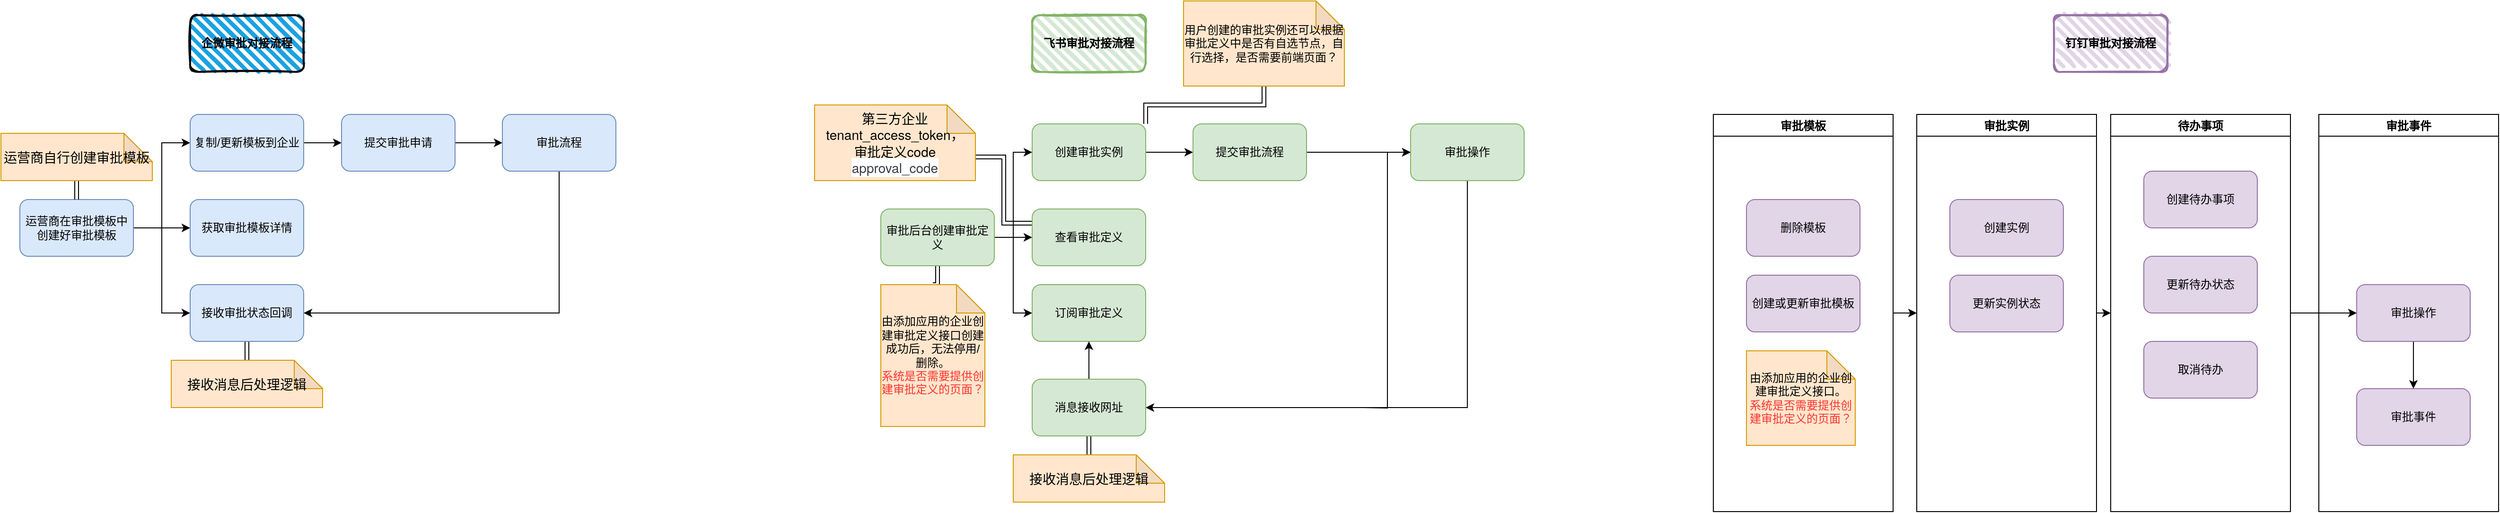 <mxfile version="20.4.0" type="github">
  <diagram id="g9LA6DK14ZpazoE-_L1j" name="第 1 页">
    <mxGraphModel dx="3189" dy="796" grid="1" gridSize="10" guides="1" tooltips="1" connect="1" arrows="1" fold="1" page="1" pageScale="1" pageWidth="900" pageHeight="1600" math="0" shadow="0">
      <root>
        <mxCell id="0" />
        <mxCell id="1" parent="0" />
        <mxCell id="-MSb4vBC7b3buUE4V8KC-12" style="edgeStyle=orthogonalEdgeStyle;rounded=0;orthogonalLoop=1;jettySize=auto;html=1;exitX=1;exitY=0.5;exitDx=0;exitDy=0;entryX=0;entryY=0.5;entryDx=0;entryDy=0;" edge="1" parent="1" source="-MSb4vBC7b3buUE4V8KC-4" target="-MSb4vBC7b3buUE4V8KC-39">
          <mxGeometry relative="1" as="geometry">
            <mxPoint x="-150" y="230" as="targetPoint" />
          </mxGeometry>
        </mxCell>
        <mxCell id="-MSb4vBC7b3buUE4V8KC-32" style="edgeStyle=orthogonalEdgeStyle;rounded=0;orthogonalLoop=1;jettySize=auto;html=1;exitX=1;exitY=0;exitDx=0;exitDy=0;entryX=0.5;entryY=1;entryDx=0;entryDy=0;entryPerimeter=0;fontColor=#000000;shape=link;" edge="1" parent="1" source="-MSb4vBC7b3buUE4V8KC-4" target="-MSb4vBC7b3buUE4V8KC-31">
          <mxGeometry relative="1" as="geometry" />
        </mxCell>
        <mxCell id="-MSb4vBC7b3buUE4V8KC-4" value="创建审批实例" style="rounded=1;whiteSpace=wrap;html=1;fillColor=#d5e8d4;strokeColor=#82b366;" vertex="1" parent="1">
          <mxGeometry x="-420" y="200" width="120" height="60" as="geometry" />
        </mxCell>
        <mxCell id="-MSb4vBC7b3buUE4V8KC-8" style="rounded=0;orthogonalLoop=1;jettySize=auto;html=1;exitX=1;exitY=0.5;exitDx=0;exitDy=0;entryX=0;entryY=0.5;entryDx=0;entryDy=0;edgeStyle=orthogonalEdgeStyle;" edge="1" parent="1" source="-MSb4vBC7b3buUE4V8KC-5" target="-MSb4vBC7b3buUE4V8KC-4">
          <mxGeometry relative="1" as="geometry" />
        </mxCell>
        <mxCell id="-MSb4vBC7b3buUE4V8KC-9" style="edgeStyle=orthogonalEdgeStyle;rounded=0;orthogonalLoop=1;jettySize=auto;html=1;exitX=1;exitY=0.5;exitDx=0;exitDy=0;" edge="1" parent="1" source="-MSb4vBC7b3buUE4V8KC-5" target="-MSb4vBC7b3buUE4V8KC-7">
          <mxGeometry relative="1" as="geometry" />
        </mxCell>
        <mxCell id="-MSb4vBC7b3buUE4V8KC-10" style="edgeStyle=orthogonalEdgeStyle;rounded=0;orthogonalLoop=1;jettySize=auto;html=1;exitX=1;exitY=0.5;exitDx=0;exitDy=0;entryX=0;entryY=0.5;entryDx=0;entryDy=0;" edge="1" parent="1" source="-MSb4vBC7b3buUE4V8KC-5" target="-MSb4vBC7b3buUE4V8KC-6">
          <mxGeometry relative="1" as="geometry" />
        </mxCell>
        <mxCell id="-MSb4vBC7b3buUE4V8KC-24" style="edgeStyle=orthogonalEdgeStyle;rounded=0;orthogonalLoop=1;jettySize=auto;html=1;exitX=0.5;exitY=1;exitDx=0;exitDy=0;fontColor=#000000;shape=link;" edge="1" parent="1" source="-MSb4vBC7b3buUE4V8KC-5" target="-MSb4vBC7b3buUE4V8KC-19">
          <mxGeometry relative="1" as="geometry" />
        </mxCell>
        <mxCell id="-MSb4vBC7b3buUE4V8KC-5" value="审批后台创建审批定义" style="rounded=1;whiteSpace=wrap;html=1;fillColor=#d5e8d4;strokeColor=#82b366;" vertex="1" parent="1">
          <mxGeometry x="-580" y="290" width="120" height="60" as="geometry" />
        </mxCell>
        <mxCell id="-MSb4vBC7b3buUE4V8KC-6" value="订阅审批定义" style="rounded=1;whiteSpace=wrap;html=1;fillColor=#d5e8d4;strokeColor=#82b366;" vertex="1" parent="1">
          <mxGeometry x="-420" y="370" width="120" height="60" as="geometry" />
        </mxCell>
        <mxCell id="-MSb4vBC7b3buUE4V8KC-28" style="edgeStyle=orthogonalEdgeStyle;rounded=0;orthogonalLoop=1;jettySize=auto;html=1;exitX=0;exitY=0.25;exitDx=0;exitDy=0;entryX=0;entryY=0;entryDx=170;entryDy=55;entryPerimeter=0;fontColor=#000000;shape=link;" edge="1" parent="1" source="-MSb4vBC7b3buUE4V8KC-7" target="-MSb4vBC7b3buUE4V8KC-21">
          <mxGeometry relative="1" as="geometry" />
        </mxCell>
        <mxCell id="-MSb4vBC7b3buUE4V8KC-7" value="查看审批定义" style="rounded=1;whiteSpace=wrap;html=1;fillColor=#d5e8d4;strokeColor=#82b366;" vertex="1" parent="1">
          <mxGeometry x="-420" y="290" width="120" height="60" as="geometry" />
        </mxCell>
        <mxCell id="-MSb4vBC7b3buUE4V8KC-14" style="edgeStyle=orthogonalEdgeStyle;rounded=0;orthogonalLoop=1;jettySize=auto;html=1;exitX=0.5;exitY=1;exitDx=0;exitDy=0;entryX=1;entryY=0.5;entryDx=0;entryDy=0;" edge="1" parent="1" source="-MSb4vBC7b3buUE4V8KC-11" target="-MSb4vBC7b3buUE4V8KC-13">
          <mxGeometry relative="1" as="geometry" />
        </mxCell>
        <mxCell id="-MSb4vBC7b3buUE4V8KC-11" value="审批操作" style="rounded=1;whiteSpace=wrap;html=1;fillColor=#d5e8d4;strokeColor=#82b366;" vertex="1" parent="1">
          <mxGeometry x="-20" y="200" width="120" height="60" as="geometry" />
        </mxCell>
        <mxCell id="-MSb4vBC7b3buUE4V8KC-15" style="edgeStyle=orthogonalEdgeStyle;rounded=0;orthogonalLoop=1;jettySize=auto;html=1;exitX=0.5;exitY=0;exitDx=0;exitDy=0;entryX=0.5;entryY=1;entryDx=0;entryDy=0;" edge="1" parent="1" source="-MSb4vBC7b3buUE4V8KC-13" target="-MSb4vBC7b3buUE4V8KC-6">
          <mxGeometry relative="1" as="geometry" />
        </mxCell>
        <mxCell id="-MSb4vBC7b3buUE4V8KC-26" style="edgeStyle=orthogonalEdgeStyle;rounded=0;orthogonalLoop=1;jettySize=auto;html=1;exitX=0.5;exitY=1;exitDx=0;exitDy=0;entryX=0.5;entryY=0;entryDx=0;entryDy=0;entryPerimeter=0;fontColor=#000000;shape=link;" edge="1" parent="1" source="-MSb4vBC7b3buUE4V8KC-13" target="-MSb4vBC7b3buUE4V8KC-25">
          <mxGeometry relative="1" as="geometry" />
        </mxCell>
        <mxCell id="-MSb4vBC7b3buUE4V8KC-13" value="消息接收网址" style="rounded=1;whiteSpace=wrap;html=1;fillColor=#d5e8d4;strokeColor=#82b366;" vertex="1" parent="1">
          <mxGeometry x="-420" y="470" width="120" height="60" as="geometry" />
        </mxCell>
        <mxCell id="-MSb4vBC7b3buUE4V8KC-17" value="&lt;b&gt;飞书审批对接流程&lt;/b&gt;" style="rounded=1;whiteSpace=wrap;html=1;strokeWidth=2;fillWeight=4;hachureGap=8;hachureAngle=45;fillColor=#d5e8d4;sketch=1;strokeColor=#82b366;" vertex="1" parent="1">
          <mxGeometry x="-420" y="85" width="120" height="60" as="geometry" />
        </mxCell>
        <mxCell id="-MSb4vBC7b3buUE4V8KC-19" value="由添加应用的企业创建审批定义接口创建成功后，无法停用/删除。&lt;br&gt;&lt;font style=&quot;&quot; color=&quot;#ff3333&quot;&gt;系统是否需要提供创建审批定义的页面？&lt;/font&gt;" style="shape=note;whiteSpace=wrap;html=1;backgroundOutline=1;darkOpacity=0.05;fillColor=#ffe6cc;strokeColor=#d79b00;" vertex="1" parent="1">
          <mxGeometry x="-580" y="370" width="110" height="150" as="geometry" />
        </mxCell>
        <mxCell id="-MSb4vBC7b3buUE4V8KC-21" value="&lt;span style=&quot;font-family: &amp;quot;Helvetica Neue&amp;quot;, Helvetica, &amp;quot;PingFang SC&amp;quot;, &amp;quot;Microsoft YaHei&amp;quot;, Tahoma, Arial, -apple-system, BlinkMacSystemFont, &amp;quot;Segoe UI&amp;quot;, Roboto, &amp;quot;Noto Sans&amp;quot;, sans-serif, &amp;quot;Apple Color Emoji&amp;quot;, &amp;quot;Segoe UI Emoji&amp;quot;, &amp;quot;Segoe UI Symbol&amp;quot;, &amp;quot;Noto Color Emoji&amp;quot;; font-size: 14px; text-align: start;&quot;&gt;第三方企业tenant_access_token，&lt;br&gt;审批定义code&lt;br&gt;&lt;/span&gt;&lt;span style=&quot;color: rgb(55, 60, 67); font-family: &amp;quot;Helvetica Neue&amp;quot;, Helvetica, &amp;quot;PingFang SC&amp;quot;, &amp;quot;Microsoft YaHei&amp;quot;, Tahoma, Arial, -apple-system, BlinkMacSystemFont, &amp;quot;Segoe UI&amp;quot;, Roboto, &amp;quot;Noto Sans&amp;quot;, sans-serif, &amp;quot;Apple Color Emoji&amp;quot;, &amp;quot;Segoe UI Emoji&amp;quot;, &amp;quot;Segoe UI Symbol&amp;quot;, &amp;quot;Noto Color Emoji&amp;quot;; font-size: 14px; text-align: left; background-color: rgb(255, 255, 255);&quot;&gt;approval_code&lt;/span&gt;&lt;span style=&quot;font-family: &amp;quot;Helvetica Neue&amp;quot;, Helvetica, &amp;quot;PingFang SC&amp;quot;, &amp;quot;Microsoft YaHei&amp;quot;, Tahoma, Arial, -apple-system, BlinkMacSystemFont, &amp;quot;Segoe UI&amp;quot;, Roboto, &amp;quot;Noto Sans&amp;quot;, sans-serif, &amp;quot;Apple Color Emoji&amp;quot;, &amp;quot;Segoe UI Emoji&amp;quot;, &amp;quot;Segoe UI Symbol&amp;quot;, &amp;quot;Noto Color Emoji&amp;quot;; font-size: 14px; text-align: start;&quot;&gt;&lt;br&gt;&lt;/span&gt;" style="shape=note;whiteSpace=wrap;html=1;backgroundOutline=1;darkOpacity=0.05;fillColor=#ffe6cc;strokeColor=#d79b00;" vertex="1" parent="1">
          <mxGeometry x="-650" y="180" width="170" height="80" as="geometry" />
        </mxCell>
        <mxCell id="-MSb4vBC7b3buUE4V8KC-25" value="&lt;span style=&quot;font-family: &amp;quot;Helvetica Neue&amp;quot;, Helvetica, &amp;quot;PingFang SC&amp;quot;, &amp;quot;Microsoft YaHei&amp;quot;, Tahoma, Arial, -apple-system, BlinkMacSystemFont, &amp;quot;Segoe UI&amp;quot;, Roboto, &amp;quot;Noto Sans&amp;quot;, sans-serif, &amp;quot;Apple Color Emoji&amp;quot;, &amp;quot;Segoe UI Emoji&amp;quot;, &amp;quot;Segoe UI Symbol&amp;quot;, &amp;quot;Noto Color Emoji&amp;quot;; font-size: 14px; text-align: start;&quot;&gt;接收消息后处理逻辑&lt;br&gt;&lt;/span&gt;" style="shape=note;whiteSpace=wrap;html=1;backgroundOutline=1;darkOpacity=0.05;fillColor=#ffe6cc;strokeColor=#d79b00;" vertex="1" parent="1">
          <mxGeometry x="-440" y="550" width="160" height="50" as="geometry" />
        </mxCell>
        <mxCell id="-MSb4vBC7b3buUE4V8KC-31" value="用户创建的审批实例还可以根据审批定义中是否有自选节点，自行选择，是否需要前端页面？" style="shape=note;whiteSpace=wrap;html=1;backgroundOutline=1;darkOpacity=0.05;fillColor=#ffe6cc;strokeColor=#d79b00;" vertex="1" parent="1">
          <mxGeometry x="-260" y="70" width="170" height="90" as="geometry" />
        </mxCell>
        <mxCell id="-MSb4vBC7b3buUE4V8KC-33" value="&lt;b&gt;企微审批对接流程&lt;/b&gt;" style="rounded=1;whiteSpace=wrap;html=1;strokeWidth=2;fillWeight=4;hachureGap=8;hachureAngle=45;fillColor=#1ba1e2;sketch=1;labelBackgroundColor=none;fontColor=#000000;" vertex="1" parent="1">
          <mxGeometry x="-1310" y="85" width="120" height="60" as="geometry" />
        </mxCell>
        <mxCell id="-MSb4vBC7b3buUE4V8KC-49" style="edgeStyle=orthogonalEdgeStyle;rounded=0;orthogonalLoop=1;jettySize=auto;html=1;exitX=1;exitY=0.5;exitDx=0;exitDy=0;entryX=0;entryY=0.5;entryDx=0;entryDy=0;fontColor=#000000;" edge="1" parent="1" source="-MSb4vBC7b3buUE4V8KC-34" target="-MSb4vBC7b3buUE4V8KC-35">
          <mxGeometry relative="1" as="geometry" />
        </mxCell>
        <mxCell id="-MSb4vBC7b3buUE4V8KC-50" style="edgeStyle=orthogonalEdgeStyle;rounded=0;orthogonalLoop=1;jettySize=auto;html=1;exitX=1;exitY=0.5;exitDx=0;exitDy=0;entryX=0;entryY=0.5;entryDx=0;entryDy=0;fontColor=#000000;" edge="1" parent="1" source="-MSb4vBC7b3buUE4V8KC-34" target="-MSb4vBC7b3buUE4V8KC-36">
          <mxGeometry relative="1" as="geometry" />
        </mxCell>
        <mxCell id="-MSb4vBC7b3buUE4V8KC-52" style="edgeStyle=orthogonalEdgeStyle;rounded=0;orthogonalLoop=1;jettySize=auto;html=1;exitX=1;exitY=0.5;exitDx=0;exitDy=0;entryX=0;entryY=0.5;entryDx=0;entryDy=0;fontColor=#000000;" edge="1" parent="1" source="-MSb4vBC7b3buUE4V8KC-34" target="-MSb4vBC7b3buUE4V8KC-51">
          <mxGeometry relative="1" as="geometry" />
        </mxCell>
        <mxCell id="-MSb4vBC7b3buUE4V8KC-34" value="运营商在审批模板中创建好审批模板" style="rounded=1;whiteSpace=wrap;html=1;labelBackgroundColor=none;fillColor=#dae8fc;strokeColor=#6c8ebf;" vertex="1" parent="1">
          <mxGeometry x="-1490" y="280" width="120" height="60" as="geometry" />
        </mxCell>
        <mxCell id="-MSb4vBC7b3buUE4V8KC-47" style="edgeStyle=orthogonalEdgeStyle;rounded=0;orthogonalLoop=1;jettySize=auto;html=1;exitX=1;exitY=0.5;exitDx=0;exitDy=0;entryX=0;entryY=0.5;entryDx=0;entryDy=0;fontColor=#000000;" edge="1" parent="1" source="-MSb4vBC7b3buUE4V8KC-35" target="-MSb4vBC7b3buUE4V8KC-37">
          <mxGeometry relative="1" as="geometry" />
        </mxCell>
        <mxCell id="-MSb4vBC7b3buUE4V8KC-35" value="复制/更新模板到企业" style="rounded=1;whiteSpace=wrap;html=1;labelBackgroundColor=none;fillColor=#dae8fc;strokeColor=#6c8ebf;" vertex="1" parent="1">
          <mxGeometry x="-1310" y="190" width="120" height="60" as="geometry" />
        </mxCell>
        <mxCell id="-MSb4vBC7b3buUE4V8KC-36" value="获取审批模板详情" style="rounded=1;whiteSpace=wrap;html=1;labelBackgroundColor=none;fillColor=#dae8fc;strokeColor=#6c8ebf;" vertex="1" parent="1">
          <mxGeometry x="-1310" y="280" width="120" height="60" as="geometry" />
        </mxCell>
        <mxCell id="-MSb4vBC7b3buUE4V8KC-48" style="edgeStyle=orthogonalEdgeStyle;rounded=0;orthogonalLoop=1;jettySize=auto;html=1;exitX=1;exitY=0.5;exitDx=0;exitDy=0;entryX=0;entryY=0.5;entryDx=0;entryDy=0;fontColor=#000000;" edge="1" parent="1" source="-MSb4vBC7b3buUE4V8KC-37" target="-MSb4vBC7b3buUE4V8KC-45">
          <mxGeometry relative="1" as="geometry" />
        </mxCell>
        <mxCell id="-MSb4vBC7b3buUE4V8KC-37" value="提交审批申请" style="rounded=1;whiteSpace=wrap;html=1;labelBackgroundColor=none;fillColor=#dae8fc;strokeColor=#6c8ebf;" vertex="1" parent="1">
          <mxGeometry x="-1150" y="190" width="120" height="60" as="geometry" />
        </mxCell>
        <mxCell id="-MSb4vBC7b3buUE4V8KC-43" style="edgeStyle=orthogonalEdgeStyle;rounded=0;orthogonalLoop=1;jettySize=auto;html=1;exitX=1;exitY=0.5;exitDx=0;exitDy=0;fontColor=#000000;" edge="1" parent="1" source="-MSb4vBC7b3buUE4V8KC-39" target="-MSb4vBC7b3buUE4V8KC-11">
          <mxGeometry relative="1" as="geometry" />
        </mxCell>
        <mxCell id="-MSb4vBC7b3buUE4V8KC-39" value="提交审批流程" style="rounded=1;whiteSpace=wrap;html=1;fillColor=#d5e8d4;strokeColor=#82b366;" vertex="1" parent="1">
          <mxGeometry x="-250" y="200" width="120" height="60" as="geometry" />
        </mxCell>
        <mxCell id="-MSb4vBC7b3buUE4V8KC-53" style="edgeStyle=orthogonalEdgeStyle;rounded=0;orthogonalLoop=1;jettySize=auto;html=1;exitX=0.5;exitY=1;exitDx=0;exitDy=0;entryX=1;entryY=0.5;entryDx=0;entryDy=0;fontColor=#000000;" edge="1" parent="1" source="-MSb4vBC7b3buUE4V8KC-45" target="-MSb4vBC7b3buUE4V8KC-51">
          <mxGeometry relative="1" as="geometry" />
        </mxCell>
        <mxCell id="-MSb4vBC7b3buUE4V8KC-45" value="审批流程" style="rounded=1;whiteSpace=wrap;html=1;labelBackgroundColor=none;fillColor=#dae8fc;strokeColor=#6c8ebf;" vertex="1" parent="1">
          <mxGeometry x="-980" y="190" width="120" height="60" as="geometry" />
        </mxCell>
        <mxCell id="-MSb4vBC7b3buUE4V8KC-46" style="edgeStyle=orthogonalEdgeStyle;rounded=0;orthogonalLoop=1;jettySize=auto;html=1;entryX=0;entryY=0.5;entryDx=0;entryDy=0;" edge="1" parent="1" target="-MSb4vBC7b3buUE4V8KC-11">
          <mxGeometry relative="1" as="geometry">
            <mxPoint x="-70" y="500" as="sourcePoint" />
            <mxPoint x="20" y="410" as="targetPoint" />
          </mxGeometry>
        </mxCell>
        <mxCell id="-MSb4vBC7b3buUE4V8KC-55" style="edgeStyle=orthogonalEdgeStyle;rounded=0;orthogonalLoop=1;jettySize=auto;html=1;exitX=0.5;exitY=1;exitDx=0;exitDy=0;entryX=0.5;entryY=0;entryDx=0;entryDy=0;entryPerimeter=0;fontColor=#000000;shape=link;" edge="1" parent="1" source="-MSb4vBC7b3buUE4V8KC-51" target="-MSb4vBC7b3buUE4V8KC-54">
          <mxGeometry relative="1" as="geometry" />
        </mxCell>
        <mxCell id="-MSb4vBC7b3buUE4V8KC-51" value="接收审批状态回调" style="rounded=1;whiteSpace=wrap;html=1;labelBackgroundColor=none;fillColor=#dae8fc;strokeColor=#6c8ebf;" vertex="1" parent="1">
          <mxGeometry x="-1310" y="370" width="120" height="60" as="geometry" />
        </mxCell>
        <mxCell id="-MSb4vBC7b3buUE4V8KC-54" value="&lt;span style=&quot;font-family: &amp;quot;Helvetica Neue&amp;quot;, Helvetica, &amp;quot;PingFang SC&amp;quot;, &amp;quot;Microsoft YaHei&amp;quot;, Tahoma, Arial, -apple-system, BlinkMacSystemFont, &amp;quot;Segoe UI&amp;quot;, Roboto, &amp;quot;Noto Sans&amp;quot;, sans-serif, &amp;quot;Apple Color Emoji&amp;quot;, &amp;quot;Segoe UI Emoji&amp;quot;, &amp;quot;Segoe UI Symbol&amp;quot;, &amp;quot;Noto Color Emoji&amp;quot;; font-size: 14px; text-align: start;&quot;&gt;接收消息后处理逻辑&lt;br&gt;&lt;/span&gt;" style="shape=note;whiteSpace=wrap;html=1;backgroundOutline=1;darkOpacity=0.05;fillColor=#ffe6cc;strokeColor=#d79b00;" vertex="1" parent="1">
          <mxGeometry x="-1330" y="450" width="160" height="50" as="geometry" />
        </mxCell>
        <mxCell id="-MSb4vBC7b3buUE4V8KC-57" style="edgeStyle=orthogonalEdgeStyle;shape=link;rounded=0;orthogonalLoop=1;jettySize=auto;html=1;exitX=0.5;exitY=1;exitDx=0;exitDy=0;exitPerimeter=0;entryX=0.5;entryY=0;entryDx=0;entryDy=0;fontColor=#000000;" edge="1" parent="1" source="-MSb4vBC7b3buUE4V8KC-56" target="-MSb4vBC7b3buUE4V8KC-34">
          <mxGeometry relative="1" as="geometry" />
        </mxCell>
        <mxCell id="-MSb4vBC7b3buUE4V8KC-56" value="&lt;span style=&quot;font-family: &amp;quot;Helvetica Neue&amp;quot;, Helvetica, &amp;quot;PingFang SC&amp;quot;, &amp;quot;Microsoft YaHei&amp;quot;, Tahoma, Arial, -apple-system, BlinkMacSystemFont, &amp;quot;Segoe UI&amp;quot;, Roboto, &amp;quot;Noto Sans&amp;quot;, sans-serif, &amp;quot;Apple Color Emoji&amp;quot;, &amp;quot;Segoe UI Emoji&amp;quot;, &amp;quot;Segoe UI Symbol&amp;quot;, &amp;quot;Noto Color Emoji&amp;quot;; font-size: 14px; text-align: start;&quot;&gt;运营商自行创建审批模板&lt;br&gt;&lt;/span&gt;" style="shape=note;whiteSpace=wrap;html=1;backgroundOutline=1;darkOpacity=0.05;fillColor=#ffe6cc;strokeColor=#d79b00;" vertex="1" parent="1">
          <mxGeometry x="-1510" y="210" width="160" height="50" as="geometry" />
        </mxCell>
        <mxCell id="-MSb4vBC7b3buUE4V8KC-58" value="&lt;b&gt;钉钉审批对接流程&lt;/b&gt;" style="rounded=1;whiteSpace=wrap;html=1;strokeWidth=2;fillWeight=4;hachureGap=8;hachureAngle=45;fillColor=#e1d5e7;sketch=1;labelBackgroundColor=none;strokeColor=#9673a6;" vertex="1" parent="1">
          <mxGeometry x="660" y="85" width="120" height="60" as="geometry" />
        </mxCell>
        <mxCell id="-MSb4vBC7b3buUE4V8KC-59" value="创建或更新审批模板" style="rounded=1;whiteSpace=wrap;html=1;labelBackgroundColor=none;fillColor=#e1d5e7;strokeColor=#9673a6;" vertex="1" parent="1">
          <mxGeometry x="335" y="360" width="120" height="60" as="geometry" />
        </mxCell>
        <mxCell id="-MSb4vBC7b3buUE4V8KC-60" value="创建实例" style="rounded=1;whiteSpace=wrap;html=1;labelBackgroundColor=none;fillColor=#e1d5e7;strokeColor=#9673a6;" vertex="1" parent="1">
          <mxGeometry x="550" y="280" width="120" height="60" as="geometry" />
        </mxCell>
        <mxCell id="-MSb4vBC7b3buUE4V8KC-61" value="更新实例状态" style="rounded=1;whiteSpace=wrap;html=1;labelBackgroundColor=none;fillColor=#e1d5e7;strokeColor=#9673a6;" vertex="1" parent="1">
          <mxGeometry x="550" y="360" width="120" height="60" as="geometry" />
        </mxCell>
        <mxCell id="-MSb4vBC7b3buUE4V8KC-64" value="审批事件" style="rounded=1;whiteSpace=wrap;html=1;labelBackgroundColor=none;fillColor=#e1d5e7;strokeColor=#9673a6;" vertex="1" parent="1">
          <mxGeometry x="980" y="480" width="120" height="60" as="geometry" />
        </mxCell>
        <mxCell id="-MSb4vBC7b3buUE4V8KC-65" value="由添加应用的企业创建审批定义接口。&lt;br&gt;&lt;font style=&quot;&quot; color=&quot;#ff3333&quot;&gt;系统是否需要提供创建审批定义的页面？&lt;/font&gt;" style="shape=note;whiteSpace=wrap;html=1;backgroundOutline=1;darkOpacity=0.05;fillColor=#ffe6cc;strokeColor=#d79b00;" vertex="1" parent="1">
          <mxGeometry x="335" y="440" width="115" height="100" as="geometry" />
        </mxCell>
        <mxCell id="-MSb4vBC7b3buUE4V8KC-77" style="edgeStyle=orthogonalEdgeStyle;rounded=0;orthogonalLoop=1;jettySize=auto;html=1;exitX=0.5;exitY=1;exitDx=0;exitDy=0;fontColor=#000000;" edge="1" parent="1" source="-MSb4vBC7b3buUE4V8KC-68" target="-MSb4vBC7b3buUE4V8KC-64">
          <mxGeometry relative="1" as="geometry" />
        </mxCell>
        <mxCell id="-MSb4vBC7b3buUE4V8KC-68" value="审批操作" style="rounded=1;whiteSpace=wrap;html=1;labelBackgroundColor=none;fillColor=#e1d5e7;strokeColor=#9673a6;" vertex="1" parent="1">
          <mxGeometry x="980" y="370" width="120" height="60" as="geometry" />
        </mxCell>
        <mxCell id="-MSb4vBC7b3buUE4V8KC-78" style="edgeStyle=orthogonalEdgeStyle;rounded=0;orthogonalLoop=1;jettySize=auto;html=1;exitX=1;exitY=0.5;exitDx=0;exitDy=0;entryX=0;entryY=0.5;entryDx=0;entryDy=0;fontColor=#000000;" edge="1" parent="1" source="-MSb4vBC7b3buUE4V8KC-69" target="-MSb4vBC7b3buUE4V8KC-74">
          <mxGeometry relative="1" as="geometry" />
        </mxCell>
        <mxCell id="-MSb4vBC7b3buUE4V8KC-69" value="审批模板" style="swimlane;labelBackgroundColor=none;fontColor=#000000;" vertex="1" parent="1">
          <mxGeometry x="300" y="190" width="190" height="420" as="geometry" />
        </mxCell>
        <mxCell id="-MSb4vBC7b3buUE4V8KC-62" value="删除模板" style="rounded=1;whiteSpace=wrap;html=1;labelBackgroundColor=none;fillColor=#e1d5e7;strokeColor=#9673a6;" vertex="1" parent="-MSb4vBC7b3buUE4V8KC-69">
          <mxGeometry x="35" y="90" width="120" height="60" as="geometry" />
        </mxCell>
        <mxCell id="-MSb4vBC7b3buUE4V8KC-79" style="edgeStyle=orthogonalEdgeStyle;rounded=0;orthogonalLoop=1;jettySize=auto;html=1;exitX=1;exitY=0.5;exitDx=0;exitDy=0;entryX=0;entryY=0.5;entryDx=0;entryDy=0;fontColor=#000000;" edge="1" parent="1" source="-MSb4vBC7b3buUE4V8KC-74" target="-MSb4vBC7b3buUE4V8KC-76">
          <mxGeometry relative="1" as="geometry" />
        </mxCell>
        <mxCell id="-MSb4vBC7b3buUE4V8KC-74" value="审批实例" style="swimlane;labelBackgroundColor=none;fontColor=#000000;" vertex="1" parent="1">
          <mxGeometry x="515" y="190" width="190" height="420" as="geometry" />
        </mxCell>
        <mxCell id="-MSb4vBC7b3buUE4V8KC-80" style="edgeStyle=orthogonalEdgeStyle;rounded=0;orthogonalLoop=1;jettySize=auto;html=1;exitX=1;exitY=0.5;exitDx=0;exitDy=0;entryX=0;entryY=0.5;entryDx=0;entryDy=0;fontColor=#000000;" edge="1" parent="1" source="-MSb4vBC7b3buUE4V8KC-76" target="-MSb4vBC7b3buUE4V8KC-68">
          <mxGeometry relative="1" as="geometry" />
        </mxCell>
        <mxCell id="-MSb4vBC7b3buUE4V8KC-76" value="待办事项" style="swimlane;labelBackgroundColor=none;fontColor=#000000;" vertex="1" parent="1">
          <mxGeometry x="720" y="190" width="190" height="420" as="geometry" />
        </mxCell>
        <mxCell id="-MSb4vBC7b3buUE4V8KC-63" value="创建待办事项" style="rounded=1;whiteSpace=wrap;html=1;labelBackgroundColor=none;fillColor=#e1d5e7;strokeColor=#9673a6;" vertex="1" parent="-MSb4vBC7b3buUE4V8KC-76">
          <mxGeometry x="35" y="60" width="120" height="60" as="geometry" />
        </mxCell>
        <mxCell id="-MSb4vBC7b3buUE4V8KC-66" value="更新待办状态" style="rounded=1;whiteSpace=wrap;html=1;labelBackgroundColor=none;fillColor=#e1d5e7;strokeColor=#9673a6;" vertex="1" parent="-MSb4vBC7b3buUE4V8KC-76">
          <mxGeometry x="35" y="150" width="120" height="60" as="geometry" />
        </mxCell>
        <mxCell id="-MSb4vBC7b3buUE4V8KC-67" value="取消待办" style="rounded=1;whiteSpace=wrap;html=1;labelBackgroundColor=none;fillColor=#e1d5e7;strokeColor=#9673a6;" vertex="1" parent="-MSb4vBC7b3buUE4V8KC-76">
          <mxGeometry x="35" y="240" width="120" height="60" as="geometry" />
        </mxCell>
        <mxCell id="-MSb4vBC7b3buUE4V8KC-81" value="审批事件" style="swimlane;labelBackgroundColor=none;fontColor=#000000;" vertex="1" parent="1">
          <mxGeometry x="940" y="190" width="190" height="420" as="geometry" />
        </mxCell>
      </root>
    </mxGraphModel>
  </diagram>
</mxfile>
